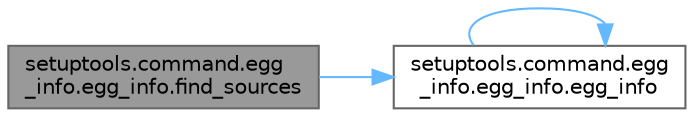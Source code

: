 digraph "setuptools.command.egg_info.egg_info.find_sources"
{
 // LATEX_PDF_SIZE
  bgcolor="transparent";
  edge [fontname=Helvetica,fontsize=10,labelfontname=Helvetica,labelfontsize=10];
  node [fontname=Helvetica,fontsize=10,shape=box,height=0.2,width=0.4];
  rankdir="LR";
  Node1 [id="Node000001",label="setuptools.command.egg\l_info.egg_info.find_sources",height=0.2,width=0.4,color="gray40", fillcolor="grey60", style="filled", fontcolor="black",tooltip=" "];
  Node1 -> Node2 [id="edge1_Node000001_Node000002",color="steelblue1",style="solid",tooltip=" "];
  Node2 [id="Node000002",label="setuptools.command.egg\l_info.egg_info.egg_info",height=0.2,width=0.4,color="grey40", fillcolor="white", style="filled",URL="$classsetuptools_1_1command_1_1egg__info_1_1egg__info.html#ac0d4a2c1b84c0d8d939fe957b7793196",tooltip=" "];
  Node2 -> Node2 [id="edge2_Node000002_Node000002",color="steelblue1",style="solid",tooltip=" "];
}
